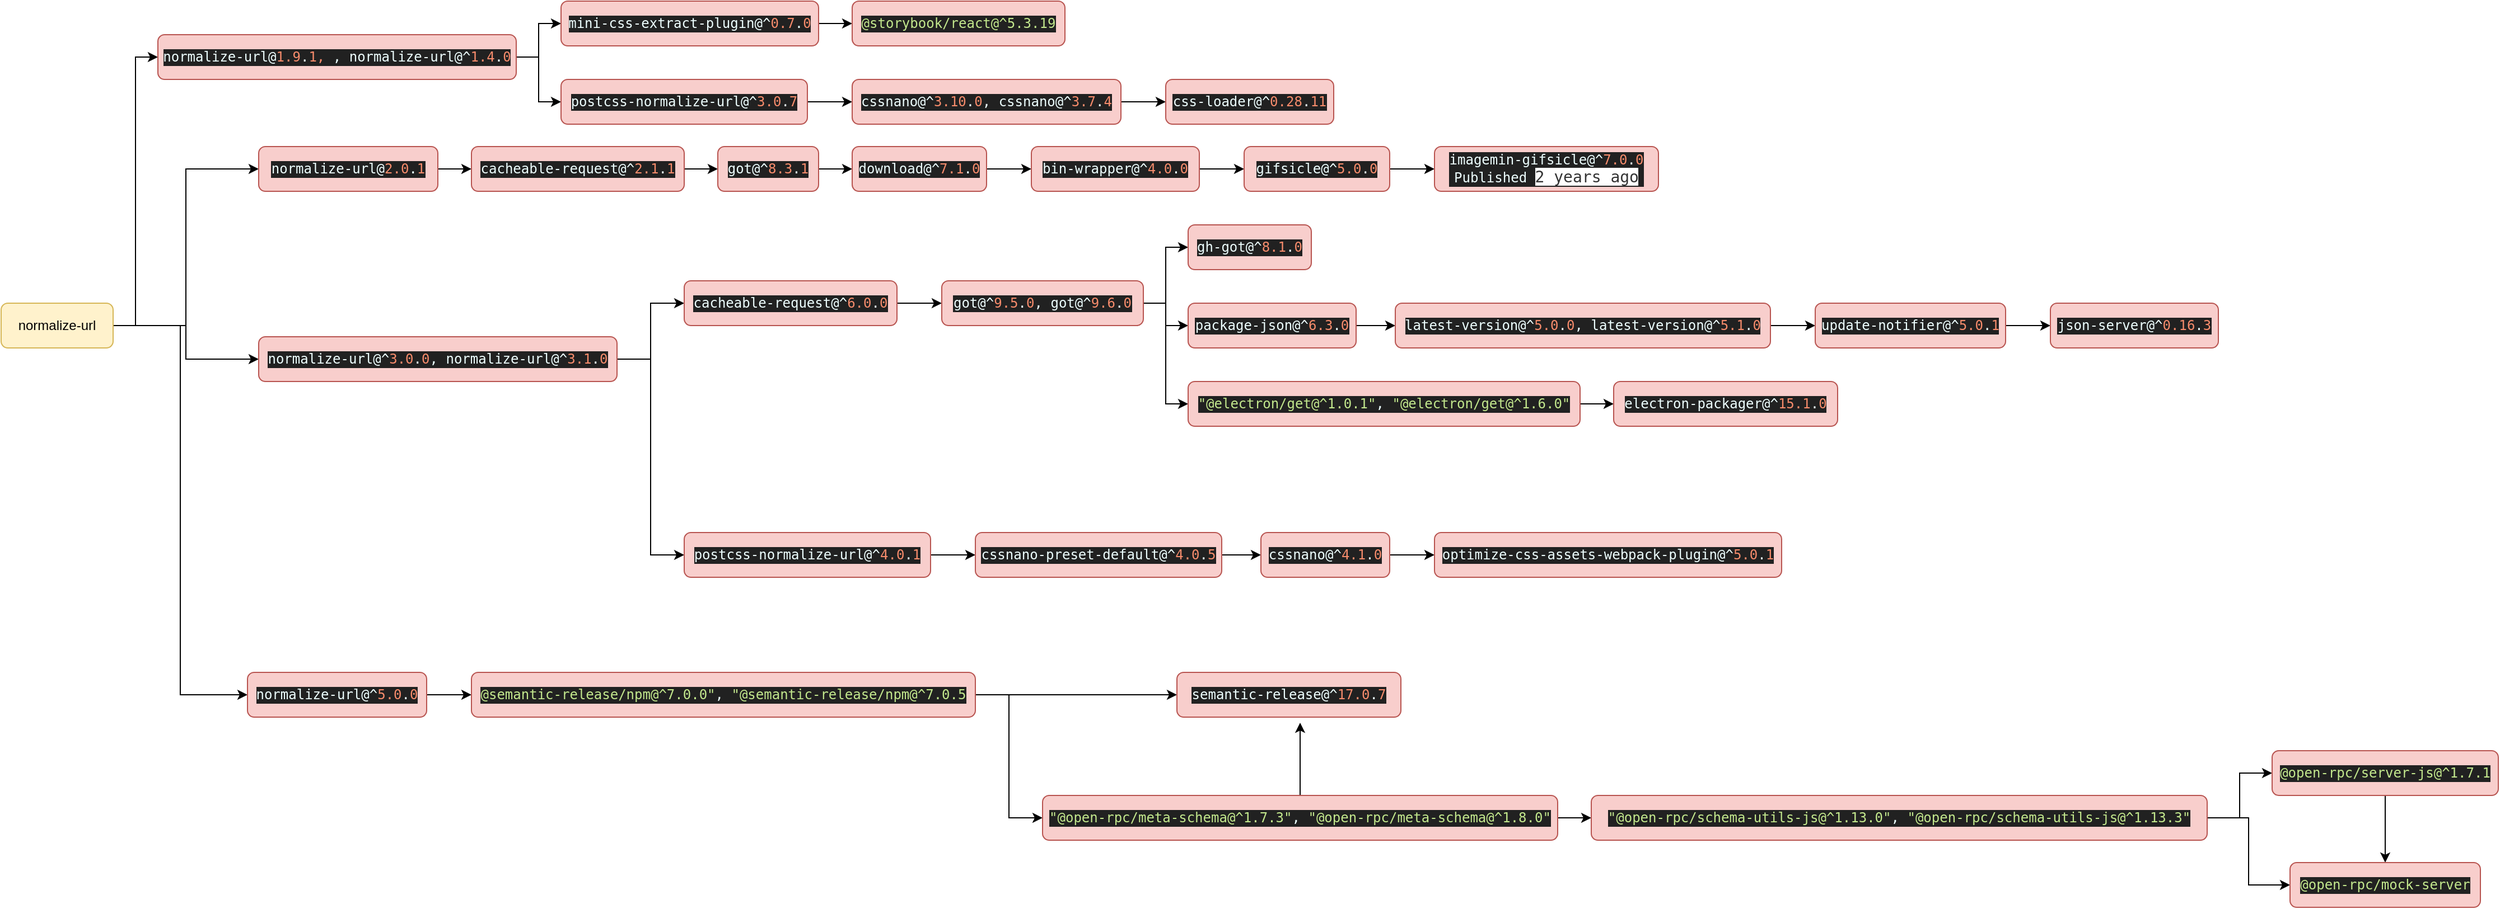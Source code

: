 <mxfile version="15.7.3" type="github">
  <diagram id="8IBXChgNCNUfDR89QZ-g" name="Page-1">
    <mxGraphModel dx="4327" dy="2780" grid="1" gridSize="10" guides="1" tooltips="1" connect="1" arrows="1" fold="1" page="1" pageScale="1" pageWidth="827" pageHeight="1169" math="0" shadow="0">
      <root>
        <mxCell id="0" />
        <mxCell id="1" parent="0" />
        <mxCell id="ojHs-oNR0LZqK26bkBzj-3" style="edgeStyle=orthogonalEdgeStyle;rounded=0;orthogonalLoop=1;jettySize=auto;html=1;exitX=1;exitY=0.5;exitDx=0;exitDy=0;entryX=0;entryY=0.5;entryDx=0;entryDy=0;" edge="1" parent="1" source="ojHs-oNR0LZqK26bkBzj-1" target="ojHs-oNR0LZqK26bkBzj-2">
          <mxGeometry relative="1" as="geometry" />
        </mxCell>
        <mxCell id="ojHs-oNR0LZqK26bkBzj-7" style="edgeStyle=orthogonalEdgeStyle;rounded=0;orthogonalLoop=1;jettySize=auto;html=1;exitX=1;exitY=0.5;exitDx=0;exitDy=0;entryX=0;entryY=0.5;entryDx=0;entryDy=0;" edge="1" parent="1" source="ojHs-oNR0LZqK26bkBzj-1" target="ojHs-oNR0LZqK26bkBzj-6">
          <mxGeometry relative="1" as="geometry" />
        </mxCell>
        <mxCell id="ojHs-oNR0LZqK26bkBzj-10" style="edgeStyle=orthogonalEdgeStyle;rounded=0;orthogonalLoop=1;jettySize=auto;html=1;exitX=1;exitY=0.5;exitDx=0;exitDy=0;entryX=0;entryY=0.5;entryDx=0;entryDy=0;" edge="1" parent="1" source="ojHs-oNR0LZqK26bkBzj-1" target="ojHs-oNR0LZqK26bkBzj-9">
          <mxGeometry relative="1" as="geometry" />
        </mxCell>
        <mxCell id="ojHs-oNR0LZqK26bkBzj-44" style="edgeStyle=orthogonalEdgeStyle;rounded=0;orthogonalLoop=1;jettySize=auto;html=1;exitX=1;exitY=0.5;exitDx=0;exitDy=0;entryX=0;entryY=0.5;entryDx=0;entryDy=0;" edge="1" parent="1" source="ojHs-oNR0LZqK26bkBzj-1" target="ojHs-oNR0LZqK26bkBzj-4">
          <mxGeometry relative="1" as="geometry" />
        </mxCell>
        <mxCell id="ojHs-oNR0LZqK26bkBzj-1" value="normalize-url" style="rounded=1;whiteSpace=wrap;html=1;fillColor=#fff2cc;strokeColor=#d6b656;" vertex="1" parent="1">
          <mxGeometry x="40" y="360" width="100" height="40" as="geometry" />
        </mxCell>
        <mxCell id="ojHs-oNR0LZqK26bkBzj-12" style="edgeStyle=orthogonalEdgeStyle;rounded=0;orthogonalLoop=1;jettySize=auto;html=1;exitX=1;exitY=0.5;exitDx=0;exitDy=0;entryX=0;entryY=0.5;entryDx=0;entryDy=0;" edge="1" parent="1" source="ojHs-oNR0LZqK26bkBzj-2" target="ojHs-oNR0LZqK26bkBzj-11">
          <mxGeometry relative="1" as="geometry" />
        </mxCell>
        <mxCell id="ojHs-oNR0LZqK26bkBzj-24" style="edgeStyle=orthogonalEdgeStyle;rounded=0;orthogonalLoop=1;jettySize=auto;html=1;exitX=1;exitY=0.5;exitDx=0;exitDy=0;" edge="1" parent="1" source="ojHs-oNR0LZqK26bkBzj-2" target="ojHs-oNR0LZqK26bkBzj-23">
          <mxGeometry relative="1" as="geometry" />
        </mxCell>
        <mxCell id="ojHs-oNR0LZqK26bkBzj-2" value="&lt;pre style=&quot;background-color: #212121 ; color: #eeffff ; font-family: &amp;#34;menlo&amp;#34; , monospace ; font-size: 9.0pt&quot;&gt;normalize-url@&lt;span style=&quot;color: #f78c6c&quot;&gt;1.9&lt;/span&gt;.&lt;span style=&quot;color: #f78c6c&quot;&gt;1, &lt;/span&gt;, normalize-url@^&lt;span style=&quot;font-family: &amp;#34;menlo&amp;#34; , monospace ; font-size: 9pt ; color: rgb(247 , 140 , 108)&quot;&gt;1.4&lt;/span&gt;&lt;span style=&quot;font-family: &amp;#34;menlo&amp;#34; , monospace ; font-size: 9pt&quot;&gt;.&lt;/span&gt;&lt;span style=&quot;font-family: &amp;#34;menlo&amp;#34; , monospace ; font-size: 9pt ; color: rgb(247 , 140 , 108)&quot;&gt;0&lt;/span&gt;&lt;/pre&gt;" style="rounded=1;whiteSpace=wrap;html=1;fillColor=#f8cecc;strokeColor=#b85450;" vertex="1" parent="1">
          <mxGeometry x="180" y="120" width="320" height="40" as="geometry" />
        </mxCell>
        <mxCell id="ojHs-oNR0LZqK26bkBzj-20" style="edgeStyle=orthogonalEdgeStyle;rounded=0;orthogonalLoop=1;jettySize=auto;html=1;exitX=1;exitY=0.5;exitDx=0;exitDy=0;entryX=0;entryY=0.5;entryDx=0;entryDy=0;" edge="1" parent="1" source="ojHs-oNR0LZqK26bkBzj-4" target="ojHs-oNR0LZqK26bkBzj-17">
          <mxGeometry relative="1" as="geometry" />
        </mxCell>
        <mxCell id="ojHs-oNR0LZqK26bkBzj-4" value="&lt;pre style=&quot;background-color: #212121 ; color: #eeffff ; font-family: &amp;#34;menlo&amp;#34; , monospace ; font-size: 9.0pt&quot;&gt;&lt;pre style=&quot;font-family: &amp;#34;menlo&amp;#34; , monospace ; font-size: 9pt&quot;&gt;normalize-url@&lt;span style=&quot;color: #f78c6c&quot;&gt;2.0&lt;/span&gt;.&lt;span style=&quot;color: #f78c6c&quot;&gt;1&lt;/span&gt;&lt;/pre&gt;&lt;/pre&gt;" style="rounded=1;whiteSpace=wrap;html=1;fillColor=#f8cecc;strokeColor=#b85450;" vertex="1" parent="1">
          <mxGeometry x="270" y="220" width="160" height="40" as="geometry" />
        </mxCell>
        <mxCell id="ojHs-oNR0LZqK26bkBzj-14" style="edgeStyle=orthogonalEdgeStyle;rounded=0;orthogonalLoop=1;jettySize=auto;html=1;exitX=1;exitY=0.5;exitDx=0;exitDy=0;entryX=0;entryY=0.5;entryDx=0;entryDy=0;" edge="1" parent="1" source="ojHs-oNR0LZqK26bkBzj-6" target="ojHs-oNR0LZqK26bkBzj-13">
          <mxGeometry relative="1" as="geometry" />
        </mxCell>
        <mxCell id="ojHs-oNR0LZqK26bkBzj-22" style="edgeStyle=orthogonalEdgeStyle;rounded=0;orthogonalLoop=1;jettySize=auto;html=1;exitX=1;exitY=0.5;exitDx=0;exitDy=0;entryX=0;entryY=0.5;entryDx=0;entryDy=0;" edge="1" parent="1" source="ojHs-oNR0LZqK26bkBzj-6" target="ojHs-oNR0LZqK26bkBzj-21">
          <mxGeometry relative="1" as="geometry" />
        </mxCell>
        <mxCell id="ojHs-oNR0LZqK26bkBzj-6" value="&lt;pre style=&quot;background-color: #212121 ; color: #eeffff ; font-family: &amp;#34;menlo&amp;#34; , monospace ; font-size: 9.0pt&quot;&gt;&lt;pre style=&quot;font-family: &amp;#34;menlo&amp;#34; , monospace ; font-size: 9pt&quot;&gt;&lt;pre style=&quot;font-family: &amp;#34;menlo&amp;#34; , monospace ; font-size: 9pt&quot;&gt;normalize-url@^&lt;span style=&quot;color: #f78c6c&quot;&gt;3.0&lt;/span&gt;.&lt;span style=&quot;color: #f78c6c&quot;&gt;0&lt;/span&gt;, normalize-url@^&lt;span style=&quot;color: #f78c6c&quot;&gt;3.1&lt;/span&gt;.&lt;span style=&quot;color: #f78c6c&quot;&gt;0&lt;/span&gt;&lt;/pre&gt;&lt;/pre&gt;&lt;/pre&gt;" style="rounded=1;whiteSpace=wrap;html=1;fillColor=#f8cecc;strokeColor=#b85450;" vertex="1" parent="1">
          <mxGeometry x="270" y="390" width="320" height="40" as="geometry" />
        </mxCell>
        <mxCell id="ojHs-oNR0LZqK26bkBzj-16" style="edgeStyle=orthogonalEdgeStyle;rounded=0;orthogonalLoop=1;jettySize=auto;html=1;exitX=1;exitY=0.5;exitDx=0;exitDy=0;entryX=0;entryY=0.5;entryDx=0;entryDy=0;" edge="1" parent="1" source="ojHs-oNR0LZqK26bkBzj-9" target="ojHs-oNR0LZqK26bkBzj-15">
          <mxGeometry relative="1" as="geometry" />
        </mxCell>
        <mxCell id="ojHs-oNR0LZqK26bkBzj-9" value="&lt;pre style=&quot;background-color: #212121 ; color: #eeffff ; font-family: &amp;#34;menlo&amp;#34; , monospace ; font-size: 9.0pt&quot;&gt;&lt;pre style=&quot;font-family: &amp;#34;menlo&amp;#34; , monospace ; font-size: 9pt&quot;&gt;&lt;pre style=&quot;font-family: &amp;#34;menlo&amp;#34; , monospace ; font-size: 9pt&quot;&gt;normalize-url@^&lt;span style=&quot;color: #f78c6c&quot;&gt;5.0&lt;/span&gt;.&lt;span style=&quot;color: #f78c6c&quot;&gt;0&lt;/span&gt;&lt;/pre&gt;&lt;/pre&gt;&lt;/pre&gt;" style="rounded=1;whiteSpace=wrap;html=1;fillColor=#f8cecc;strokeColor=#b85450;" vertex="1" parent="1">
          <mxGeometry x="260" y="690" width="160" height="40" as="geometry" />
        </mxCell>
        <mxCell id="ojHs-oNR0LZqK26bkBzj-26" style="edgeStyle=orthogonalEdgeStyle;rounded=0;orthogonalLoop=1;jettySize=auto;html=1;exitX=1;exitY=0.5;exitDx=0;exitDy=0;entryX=0;entryY=0.5;entryDx=0;entryDy=0;" edge="1" parent="1" source="ojHs-oNR0LZqK26bkBzj-11" target="ojHs-oNR0LZqK26bkBzj-25">
          <mxGeometry relative="1" as="geometry" />
        </mxCell>
        <mxCell id="ojHs-oNR0LZqK26bkBzj-11" value="&lt;pre style=&quot;background-color: #212121 ; color: #eeffff ; font-family: &amp;#34;menlo&amp;#34; , monospace ; font-size: 9.0pt&quot;&gt;&lt;pre style=&quot;font-family: &amp;#34;menlo&amp;#34; , monospace ; font-size: 9pt&quot;&gt;postcss-normalize-url@^&lt;span style=&quot;color: #f78c6c&quot;&gt;3.0&lt;/span&gt;.&lt;span style=&quot;color: #f78c6c&quot;&gt;7&lt;/span&gt;&lt;/pre&gt;&lt;/pre&gt;" style="rounded=1;whiteSpace=wrap;html=1;fillColor=#f8cecc;strokeColor=#b85450;" vertex="1" parent="1">
          <mxGeometry x="540" y="160" width="220" height="40" as="geometry" />
        </mxCell>
        <mxCell id="ojHs-oNR0LZqK26bkBzj-64" style="edgeStyle=orthogonalEdgeStyle;rounded=0;orthogonalLoop=1;jettySize=auto;html=1;exitX=1;exitY=0.5;exitDx=0;exitDy=0;entryX=0;entryY=0.5;entryDx=0;entryDy=0;" edge="1" parent="1" source="ojHs-oNR0LZqK26bkBzj-13" target="ojHs-oNR0LZqK26bkBzj-63">
          <mxGeometry relative="1" as="geometry" />
        </mxCell>
        <mxCell id="ojHs-oNR0LZqK26bkBzj-13" value="&lt;pre style=&quot;background-color: #212121 ; color: #eeffff ; font-family: &amp;#34;menlo&amp;#34; , monospace ; font-size: 9.0pt&quot;&gt;&lt;pre style=&quot;font-family: &amp;#34;menlo&amp;#34; , monospace ; font-size: 9pt&quot;&gt;&lt;pre style=&quot;font-family: &amp;#34;menlo&amp;#34; , monospace ; font-size: 9pt&quot;&gt;postcss-normalize-url@^&lt;span style=&quot;color: #f78c6c&quot;&gt;4.0&lt;/span&gt;.&lt;span style=&quot;color: #f78c6c&quot;&gt;1&lt;/span&gt;&lt;/pre&gt;&lt;/pre&gt;&lt;/pre&gt;" style="rounded=1;whiteSpace=wrap;html=1;fillColor=#f8cecc;strokeColor=#b85450;" vertex="1" parent="1">
          <mxGeometry x="650" y="565" width="220" height="40" as="geometry" />
        </mxCell>
        <mxCell id="ojHs-oNR0LZqK26bkBzj-70" style="edgeStyle=orthogonalEdgeStyle;rounded=0;orthogonalLoop=1;jettySize=auto;html=1;exitX=1;exitY=0.5;exitDx=0;exitDy=0;entryX=0;entryY=0.5;entryDx=0;entryDy=0;" edge="1" parent="1" source="ojHs-oNR0LZqK26bkBzj-15" target="ojHs-oNR0LZqK26bkBzj-69">
          <mxGeometry relative="1" as="geometry" />
        </mxCell>
        <mxCell id="ojHs-oNR0LZqK26bkBzj-72" style="edgeStyle=orthogonalEdgeStyle;rounded=0;orthogonalLoop=1;jettySize=auto;html=1;exitX=1;exitY=0.5;exitDx=0;exitDy=0;entryX=0;entryY=0.5;entryDx=0;entryDy=0;" edge="1" parent="1" source="ojHs-oNR0LZqK26bkBzj-15" target="ojHs-oNR0LZqK26bkBzj-71">
          <mxGeometry relative="1" as="geometry" />
        </mxCell>
        <mxCell id="ojHs-oNR0LZqK26bkBzj-15" value="&lt;pre style=&quot;background-color: #212121 ; color: #eeffff ; font-family: &amp;#34;menlo&amp;#34; , monospace ; font-size: 9.0pt&quot;&gt;&lt;pre style=&quot;font-family: &amp;#34;menlo&amp;#34; , monospace ; font-size: 9pt&quot;&gt;&lt;pre style=&quot;font-family: &amp;#34;menlo&amp;#34; , monospace ; font-size: 9pt&quot;&gt;&lt;pre style=&quot;font-family: &amp;#34;menlo&amp;#34; , monospace ; font-size: 9pt&quot;&gt;&lt;span style=&quot;color: #c3e88d&quot;&gt;@semantic-release/npm@^7.0.0&quot;&lt;/span&gt;, &lt;span style=&quot;color: #c3e88d&quot;&gt;&quot;@semantic-release/npm@^7.0.5&lt;/span&gt;&lt;/pre&gt;&lt;/pre&gt;&lt;/pre&gt;&lt;/pre&gt;" style="rounded=1;whiteSpace=wrap;html=1;fillColor=#f8cecc;strokeColor=#b85450;" vertex="1" parent="1">
          <mxGeometry x="460" y="690" width="450" height="40" as="geometry" />
        </mxCell>
        <mxCell id="ojHs-oNR0LZqK26bkBzj-33" style="edgeStyle=orthogonalEdgeStyle;rounded=0;orthogonalLoop=1;jettySize=auto;html=1;exitX=1;exitY=0.5;exitDx=0;exitDy=0;entryX=0;entryY=0.5;entryDx=0;entryDy=0;" edge="1" parent="1" source="ojHs-oNR0LZqK26bkBzj-17" target="ojHs-oNR0LZqK26bkBzj-32">
          <mxGeometry relative="1" as="geometry" />
        </mxCell>
        <mxCell id="ojHs-oNR0LZqK26bkBzj-17" value="&lt;pre style=&quot;background-color: #212121 ; color: #eeffff ; font-family: &amp;#34;menlo&amp;#34; , monospace ; font-size: 9.0pt&quot;&gt;&lt;pre style=&quot;font-family: &amp;#34;menlo&amp;#34; , monospace ; font-size: 9pt&quot;&gt;&lt;pre style=&quot;font-family: &amp;#34;menlo&amp;#34; , monospace ; font-size: 9pt&quot;&gt;cacheable-request@^&lt;span style=&quot;color: #f78c6c&quot;&gt;2.1&lt;/span&gt;.&lt;span style=&quot;color: #f78c6c&quot;&gt;1&lt;/span&gt;&lt;/pre&gt;&lt;/pre&gt;&lt;/pre&gt;" style="rounded=1;whiteSpace=wrap;html=1;fillColor=#f8cecc;strokeColor=#b85450;" vertex="1" parent="1">
          <mxGeometry x="460" y="220" width="190" height="40" as="geometry" />
        </mxCell>
        <mxCell id="ojHs-oNR0LZqK26bkBzj-43" style="edgeStyle=orthogonalEdgeStyle;rounded=0;orthogonalLoop=1;jettySize=auto;html=1;exitX=1;exitY=0.5;exitDx=0;exitDy=0;entryX=0;entryY=0.5;entryDx=0;entryDy=0;" edge="1" parent="1" source="ojHs-oNR0LZqK26bkBzj-21" target="ojHs-oNR0LZqK26bkBzj-42">
          <mxGeometry relative="1" as="geometry" />
        </mxCell>
        <mxCell id="ojHs-oNR0LZqK26bkBzj-21" value="&lt;pre style=&quot;background-color: #212121 ; color: #eeffff ; font-family: &amp;#34;menlo&amp;#34; , monospace ; font-size: 9.0pt&quot;&gt;&lt;pre style=&quot;font-family: &amp;#34;menlo&amp;#34; , monospace ; font-size: 9pt&quot;&gt;&lt;pre style=&quot;font-family: &amp;#34;menlo&amp;#34; , monospace ; font-size: 9pt&quot;&gt;&lt;pre style=&quot;font-family: &amp;#34;menlo&amp;#34; , monospace ; font-size: 9pt&quot;&gt;cacheable-request@^&lt;span style=&quot;color: #f78c6c&quot;&gt;6.0&lt;/span&gt;.&lt;span style=&quot;color: #f78c6c&quot;&gt;0&lt;/span&gt;&lt;/pre&gt;&lt;/pre&gt;&lt;/pre&gt;&lt;/pre&gt;" style="rounded=1;whiteSpace=wrap;html=1;fillColor=#f8cecc;strokeColor=#b85450;" vertex="1" parent="1">
          <mxGeometry x="650" y="340" width="190" height="40" as="geometry" />
        </mxCell>
        <mxCell id="ojHs-oNR0LZqK26bkBzj-31" style="edgeStyle=orthogonalEdgeStyle;rounded=0;orthogonalLoop=1;jettySize=auto;html=1;exitX=1;exitY=0.5;exitDx=0;exitDy=0;entryX=0;entryY=0.5;entryDx=0;entryDy=0;" edge="1" parent="1" source="ojHs-oNR0LZqK26bkBzj-23" target="ojHs-oNR0LZqK26bkBzj-30">
          <mxGeometry relative="1" as="geometry" />
        </mxCell>
        <mxCell id="ojHs-oNR0LZqK26bkBzj-23" value="&lt;pre style=&quot;background-color: #212121 ; color: #eeffff ; font-family: &amp;#34;menlo&amp;#34; , monospace ; font-size: 9.0pt&quot;&gt;&lt;pre style=&quot;font-family: &amp;#34;menlo&amp;#34; , monospace ; font-size: 9pt&quot;&gt;&lt;pre style=&quot;font-family: &amp;#34;menlo&amp;#34; , monospace ; font-size: 9pt&quot;&gt;mini-css-extract-plugin@^&lt;span style=&quot;color: #f78c6c&quot;&gt;0.7&lt;/span&gt;.&lt;span style=&quot;color: #f78c6c&quot;&gt;0&lt;/span&gt;&lt;/pre&gt;&lt;/pre&gt;&lt;/pre&gt;" style="rounded=1;whiteSpace=wrap;html=1;fillColor=#f8cecc;strokeColor=#b85450;" vertex="1" parent="1">
          <mxGeometry x="540" y="90" width="230" height="40" as="geometry" />
        </mxCell>
        <mxCell id="ojHs-oNR0LZqK26bkBzj-29" style="edgeStyle=orthogonalEdgeStyle;rounded=0;orthogonalLoop=1;jettySize=auto;html=1;exitX=1;exitY=0.5;exitDx=0;exitDy=0;entryX=0;entryY=0.5;entryDx=0;entryDy=0;" edge="1" parent="1" source="ojHs-oNR0LZqK26bkBzj-25" target="ojHs-oNR0LZqK26bkBzj-28">
          <mxGeometry relative="1" as="geometry" />
        </mxCell>
        <mxCell id="ojHs-oNR0LZqK26bkBzj-25" value="&lt;pre style=&quot;background-color: #212121 ; color: #eeffff ; font-family: &amp;#34;menlo&amp;#34; , monospace ; font-size: 9.0pt&quot;&gt;&lt;pre style=&quot;font-family: &amp;#34;menlo&amp;#34; , monospace ; font-size: 9pt&quot;&gt;&lt;pre style=&quot;font-family: &amp;#34;menlo&amp;#34; , monospace ; font-size: 9pt&quot;&gt;cssnano@^&lt;span style=&quot;color: #f78c6c&quot;&gt;3.10&lt;/span&gt;.&lt;span style=&quot;color: #f78c6c&quot;&gt;0&lt;/span&gt;, cssnano@^&lt;span style=&quot;color: #f78c6c&quot;&gt;3.7&lt;/span&gt;.&lt;span style=&quot;color: #f78c6c&quot;&gt;4&lt;/span&gt;&lt;/pre&gt;&lt;/pre&gt;&lt;/pre&gt;" style="rounded=1;whiteSpace=wrap;html=1;fillColor=#f8cecc;strokeColor=#b85450;" vertex="1" parent="1">
          <mxGeometry x="800" y="160" width="240" height="40" as="geometry" />
        </mxCell>
        <mxCell id="ojHs-oNR0LZqK26bkBzj-28" value="&lt;pre style=&quot;background-color: #212121 ; color: #eeffff ; font-family: &amp;#34;menlo&amp;#34; , monospace ; font-size: 9.0pt&quot;&gt;&lt;pre style=&quot;font-family: &amp;#34;menlo&amp;#34; , monospace ; font-size: 9pt&quot;&gt;&lt;pre style=&quot;font-family: &amp;#34;menlo&amp;#34; , monospace ; font-size: 9pt&quot;&gt;&lt;pre style=&quot;font-family: &amp;#34;menlo&amp;#34; , monospace ; font-size: 9pt&quot;&gt;css-loader@^&lt;span style=&quot;color: #f78c6c&quot;&gt;0.28&lt;/span&gt;.&lt;span style=&quot;color: #f78c6c&quot;&gt;11&lt;/span&gt;&lt;/pre&gt;&lt;/pre&gt;&lt;/pre&gt;&lt;/pre&gt;" style="rounded=1;whiteSpace=wrap;html=1;fillColor=#f8cecc;strokeColor=#b85450;" vertex="1" parent="1">
          <mxGeometry x="1080" y="160" width="150" height="40" as="geometry" />
        </mxCell>
        <mxCell id="ojHs-oNR0LZqK26bkBzj-30" value="&lt;pre style=&quot;background-color: #212121 ; color: #eeffff ; font-family: &amp;#34;menlo&amp;#34; , monospace ; font-size: 9.0pt&quot;&gt;&lt;pre style=&quot;font-family: &amp;#34;menlo&amp;#34; , monospace ; font-size: 9pt&quot;&gt;&lt;pre style=&quot;font-family: &amp;#34;menlo&amp;#34; , monospace ; font-size: 9pt&quot;&gt;&lt;pre style=&quot;font-family: &amp;#34;menlo&amp;#34; , monospace ; font-size: 9pt&quot;&gt;&lt;span style=&quot;color: #c3e88d&quot;&gt;@storybook/react@^5.3.19&lt;/span&gt;&lt;/pre&gt;&lt;/pre&gt;&lt;/pre&gt;&lt;/pre&gt;" style="rounded=1;whiteSpace=wrap;html=1;fillColor=#f8cecc;strokeColor=#b85450;" vertex="1" parent="1">
          <mxGeometry x="800" y="90" width="190" height="40" as="geometry" />
        </mxCell>
        <mxCell id="ojHs-oNR0LZqK26bkBzj-35" style="edgeStyle=orthogonalEdgeStyle;rounded=0;orthogonalLoop=1;jettySize=auto;html=1;exitX=1;exitY=0.5;exitDx=0;exitDy=0;entryX=0;entryY=0.5;entryDx=0;entryDy=0;" edge="1" parent="1" source="ojHs-oNR0LZqK26bkBzj-32" target="ojHs-oNR0LZqK26bkBzj-34">
          <mxGeometry relative="1" as="geometry" />
        </mxCell>
        <mxCell id="ojHs-oNR0LZqK26bkBzj-32" value="&lt;pre style=&quot;background-color: #212121 ; color: #eeffff ; font-family: &amp;#34;menlo&amp;#34; , monospace ; font-size: 9.0pt&quot;&gt;&lt;pre style=&quot;font-family: &amp;#34;menlo&amp;#34; , monospace ; font-size: 9pt&quot;&gt;&lt;pre style=&quot;font-family: &amp;#34;menlo&amp;#34; , monospace ; font-size: 9pt&quot;&gt;&lt;pre style=&quot;font-family: &amp;#34;menlo&amp;#34; , monospace ; font-size: 9pt&quot;&gt;got@^&lt;span style=&quot;color: #f78c6c&quot;&gt;8.3&lt;/span&gt;.&lt;span style=&quot;color: #f78c6c&quot;&gt;1&lt;/span&gt;&lt;/pre&gt;&lt;/pre&gt;&lt;/pre&gt;&lt;/pre&gt;" style="rounded=1;whiteSpace=wrap;html=1;fillColor=#f8cecc;strokeColor=#b85450;" vertex="1" parent="1">
          <mxGeometry x="680" y="220" width="90" height="40" as="geometry" />
        </mxCell>
        <mxCell id="ojHs-oNR0LZqK26bkBzj-37" style="edgeStyle=orthogonalEdgeStyle;rounded=0;orthogonalLoop=1;jettySize=auto;html=1;exitX=1;exitY=0.5;exitDx=0;exitDy=0;entryX=0;entryY=0.5;entryDx=0;entryDy=0;" edge="1" parent="1" source="ojHs-oNR0LZqK26bkBzj-34" target="ojHs-oNR0LZqK26bkBzj-36">
          <mxGeometry relative="1" as="geometry" />
        </mxCell>
        <mxCell id="ojHs-oNR0LZqK26bkBzj-34" value="&lt;pre style=&quot;background-color: #212121 ; color: #eeffff ; font-family: &amp;#34;menlo&amp;#34; , monospace ; font-size: 9.0pt&quot;&gt;&lt;pre style=&quot;font-family: &amp;#34;menlo&amp;#34; , monospace ; font-size: 9pt&quot;&gt;&lt;pre style=&quot;font-family: &amp;#34;menlo&amp;#34; , monospace ; font-size: 9pt&quot;&gt;&lt;pre style=&quot;font-family: &amp;#34;menlo&amp;#34; , monospace ; font-size: 9pt&quot;&gt;&lt;pre style=&quot;font-family: &amp;#34;menlo&amp;#34; , monospace ; font-size: 9pt&quot;&gt;download@^&lt;span style=&quot;color: #f78c6c&quot;&gt;7.1&lt;/span&gt;.&lt;span style=&quot;color: #f78c6c&quot;&gt;0&lt;/span&gt;&lt;/pre&gt;&lt;/pre&gt;&lt;/pre&gt;&lt;/pre&gt;&lt;/pre&gt;" style="rounded=1;whiteSpace=wrap;html=1;fillColor=#f8cecc;strokeColor=#b85450;" vertex="1" parent="1">
          <mxGeometry x="800" y="220" width="120" height="40" as="geometry" />
        </mxCell>
        <mxCell id="ojHs-oNR0LZqK26bkBzj-39" style="edgeStyle=orthogonalEdgeStyle;rounded=0;orthogonalLoop=1;jettySize=auto;html=1;exitX=1;exitY=0.5;exitDx=0;exitDy=0;entryX=0;entryY=0.5;entryDx=0;entryDy=0;" edge="1" parent="1" source="ojHs-oNR0LZqK26bkBzj-36" target="ojHs-oNR0LZqK26bkBzj-38">
          <mxGeometry relative="1" as="geometry" />
        </mxCell>
        <mxCell id="ojHs-oNR0LZqK26bkBzj-36" value="&lt;pre style=&quot;background-color: #212121 ; color: #eeffff ; font-family: &amp;#34;menlo&amp;#34; , monospace ; font-size: 9.0pt&quot;&gt;&lt;pre style=&quot;font-family: &amp;#34;menlo&amp;#34; , monospace ; font-size: 9pt&quot;&gt;&lt;pre style=&quot;font-family: &amp;#34;menlo&amp;#34; , monospace ; font-size: 9pt&quot;&gt;&lt;pre style=&quot;font-family: &amp;#34;menlo&amp;#34; , monospace ; font-size: 9pt&quot;&gt;&lt;pre style=&quot;font-family: &amp;#34;menlo&amp;#34; , monospace ; font-size: 9pt&quot;&gt;&lt;pre style=&quot;font-family: &amp;#34;menlo&amp;#34; , monospace ; font-size: 9pt&quot;&gt;bin-wrapper@^&lt;span style=&quot;color: #f78c6c&quot;&gt;4.0&lt;/span&gt;.&lt;span style=&quot;color: #f78c6c&quot;&gt;0&lt;/span&gt;&lt;/pre&gt;&lt;/pre&gt;&lt;/pre&gt;&lt;/pre&gt;&lt;/pre&gt;&lt;/pre&gt;" style="rounded=1;whiteSpace=wrap;html=1;fillColor=#f8cecc;strokeColor=#b85450;" vertex="1" parent="1">
          <mxGeometry x="960" y="220" width="150" height="40" as="geometry" />
        </mxCell>
        <mxCell id="ojHs-oNR0LZqK26bkBzj-41" style="edgeStyle=orthogonalEdgeStyle;rounded=0;orthogonalLoop=1;jettySize=auto;html=1;exitX=1;exitY=0.5;exitDx=0;exitDy=0;entryX=0;entryY=0.5;entryDx=0;entryDy=0;" edge="1" parent="1" source="ojHs-oNR0LZqK26bkBzj-38" target="ojHs-oNR0LZqK26bkBzj-40">
          <mxGeometry relative="1" as="geometry" />
        </mxCell>
        <mxCell id="ojHs-oNR0LZqK26bkBzj-38" value="&lt;pre style=&quot;background-color: #212121 ; color: #eeffff ; font-family: &amp;#34;menlo&amp;#34; , monospace ; font-size: 9.0pt&quot;&gt;&lt;pre style=&quot;font-family: &amp;#34;menlo&amp;#34; , monospace ; font-size: 9pt&quot;&gt;&lt;pre style=&quot;font-family: &amp;#34;menlo&amp;#34; , monospace ; font-size: 9pt&quot;&gt;&lt;pre style=&quot;font-family: &amp;#34;menlo&amp;#34; , monospace ; font-size: 9pt&quot;&gt;&lt;pre style=&quot;font-family: &amp;#34;menlo&amp;#34; , monospace ; font-size: 9pt&quot;&gt;&lt;pre style=&quot;font-family: &amp;#34;menlo&amp;#34; , monospace ; font-size: 9pt&quot;&gt;&lt;pre style=&quot;font-family: &amp;#34;menlo&amp;#34; , monospace ; font-size: 9pt&quot;&gt;gifsicle@^&lt;span style=&quot;color: #f78c6c&quot;&gt;5.0&lt;/span&gt;.&lt;span style=&quot;color: #f78c6c&quot;&gt;0&lt;/span&gt;&lt;/pre&gt;&lt;/pre&gt;&lt;/pre&gt;&lt;/pre&gt;&lt;/pre&gt;&lt;/pre&gt;&lt;/pre&gt;" style="rounded=1;whiteSpace=wrap;html=1;fillColor=#f8cecc;strokeColor=#b85450;" vertex="1" parent="1">
          <mxGeometry x="1150" y="220" width="130" height="40" as="geometry" />
        </mxCell>
        <mxCell id="ojHs-oNR0LZqK26bkBzj-40" value="&lt;pre style=&quot;background-color: #212121 ; color: #eeffff ; font-family: &amp;#34;menlo&amp;#34; , monospace ; font-size: 9.0pt&quot;&gt;&lt;pre style=&quot;font-family: &amp;#34;menlo&amp;#34; , monospace ; font-size: 9pt&quot;&gt;&lt;pre style=&quot;font-family: &amp;#34;menlo&amp;#34; , monospace ; font-size: 9pt&quot;&gt;&lt;pre style=&quot;font-family: &amp;#34;menlo&amp;#34; , monospace ; font-size: 9pt&quot;&gt;&lt;pre style=&quot;font-family: &amp;#34;menlo&amp;#34; , monospace ; font-size: 9pt&quot;&gt;&lt;pre style=&quot;font-family: &amp;#34;menlo&amp;#34; , monospace ; font-size: 9pt&quot;&gt;&lt;pre style=&quot;font-family: &amp;#34;menlo&amp;#34; , monospace ; font-size: 9pt&quot;&gt;&lt;span style=&quot;color: rgba(0 , 0 , 0 , 0) ; font-family: monospace ; font-size: 0px ; background-color: rgb(248 , 249 , 250)&quot;&gt;%3CmxGraphModel%3E%3Croot%3E%3CmxCell%20id%3D%220%22%2F%3E%3CmxCell%20id%3D%221%22%20parent%3D%220%22%2F%3E%3CmxCell%20id%3D%222%22%20value%3D%22%26lt%3Bpre%20style%3D%26quot%3Bbackground-color%3A%20%23212121%20%3B%20color%3A%20%23eeffff%20%3B%20font-family%3A%20%26amp%3B%2334%3Bmenlo%26amp%3B%2334%3B%20%2C%20monospace%20%3B%20font-size%3A%209.0pt%26quot%3B%26gt%3B%26lt%3Bpre%20style%3D%26quot%3Bfont-family%3A%20%26amp%3B%2334%3Bmenlo%26amp%3B%2334%3B%20%2C%20monospace%20%3B%20font-size%3A%209pt%26quot%3B%26gt%3B%26lt%3Bpre%20style%3D%26quot%3Bfont-family%3A%20%26amp%3B%2334%3Bmenlo%26amp%3B%2334%3B%20%2C%20monospace%20%3B%20font-size%3A%209pt%26quot%3B%26gt%3B%26lt%3Bpre%20style%3D%26quot%3Bfont-family%3A%20%26amp%3B%2334%3Bmenlo%26amp%3B%2334%3B%20%2C%20monospace%20%3B%20font-size%3A%209pt%26quot%3B%26gt%3B%26lt%3Bpre%20style%3D%26quot%3Bfont-family%3A%20%26amp%3B%2334%3Bmenlo%26amp%3B%2334%3B%20%2C%20monospace%20%3B%20font-size%3A%209pt%26quot%3B%26gt%3B%26lt%3Bpre%20style%3D%26quot%3Bfont-family%3A%20%26amp%3B%2334%3Bmenlo%26amp%3B%2334%3B%20%2C%20monospace%20%3B%20font-size%3A%209pt%26quot%3B%26gt%3B%26lt%3Bpre%20style%3D%26quot%3Bfont-family%3A%20%26amp%3B%2334%3Bmenlo%26amp%3B%2334%3B%20%2C%20monospace%20%3B%20font-size%3A%209pt%26quot%3B%26gt%3Bgifsicle%40%5E%26lt%3Bspan%20style%3D%26quot%3Bcolor%3A%20%23f78c6c%26quot%3B%26gt%3B5.0%26lt%3B%2Fspan%26gt%3B.%26lt%3Bspan%20style%3D%26quot%3Bcolor%3A%20%23f78c6c%26quot%3B%26gt%3B0%26lt%3B%2Fspan%26gt%3B%26lt%3B%2Fpre%26gt%3B%26lt%3B%2Fpre%26gt%3B%26lt%3B%2Fpre%26gt%3B%26lt%3B%2Fpre%26gt%3B%26lt%3B%2Fpre%26gt%3B%26lt%3B%2Fpre%26gt%3B%26lt%3B%2Fpre%26gt%3B%22%20style%3D%22rounded%3D1%3BwhiteSpace%3Dwrap%3Bhtml%3D1%3BfillColor%3D%23f8cecc%3BstrokeColor%3D%23b85450%3B%22%20vertex%3D%221%22%20parent%3D%221%22%3E%3CmxGeometry%20x%3D%221150%22%20y%3D%22220%22%20width%3D%22130%22%20height%3D%2240%22%20as%3D%22geometry%22%2F%3E%3C%2FmxCell%3E%3C%2Froot%3E%3C%2FmxGraphModel%3E&lt;/span&gt;imagemin-gifsicle@^&lt;span style=&quot;font-family: &amp;#34;menlo&amp;#34; , monospace ; font-size: 9pt ; color: rgb(247 , 140 , 108)&quot;&gt;7.0&lt;/span&gt;&lt;span style=&quot;font-family: &amp;#34;menlo&amp;#34; , monospace ; font-size: 9pt&quot;&gt;.&lt;/span&gt;&lt;span style=&quot;font-family: &amp;#34;menlo&amp;#34; , monospace ; font-size: 9pt ; color: rgb(247 , 140 , 108)&quot;&gt;0&lt;br/&gt;&lt;/span&gt;Published&amp;nbsp;&lt;time title=&quot;1/21/2020, 9:25:53 AM&quot; style=&quot;box-sizing: border-box ; color: rgba(0 , 0 , 0 , 0.8) ; font-family: &amp;#34;fira mono&amp;#34; , &amp;#34;andale mono&amp;#34; , &amp;#34;consolas&amp;#34; , monospace ; font-size: 14px ; background-color: rgb(255 , 255 , 255)&quot;&gt;2 years ago&lt;/time&gt;&lt;br&gt;&lt;/pre&gt;&lt;/pre&gt;&lt;/pre&gt;&lt;/pre&gt;&lt;/pre&gt;&lt;/pre&gt;&lt;/pre&gt;" style="rounded=1;whiteSpace=wrap;html=1;fillColor=#f8cecc;strokeColor=#b85450;" vertex="1" parent="1">
          <mxGeometry x="1320" y="220" width="200" height="40" as="geometry" />
        </mxCell>
        <mxCell id="ojHs-oNR0LZqK26bkBzj-46" style="edgeStyle=orthogonalEdgeStyle;rounded=0;orthogonalLoop=1;jettySize=auto;html=1;exitX=1;exitY=0.5;exitDx=0;exitDy=0;entryX=0;entryY=0.5;entryDx=0;entryDy=0;" edge="1" parent="1" source="ojHs-oNR0LZqK26bkBzj-42" target="ojHs-oNR0LZqK26bkBzj-45">
          <mxGeometry relative="1" as="geometry" />
        </mxCell>
        <mxCell id="ojHs-oNR0LZqK26bkBzj-48" style="edgeStyle=orthogonalEdgeStyle;rounded=0;orthogonalLoop=1;jettySize=auto;html=1;exitX=1;exitY=0.5;exitDx=0;exitDy=0;entryX=0;entryY=0.5;entryDx=0;entryDy=0;" edge="1" parent="1" source="ojHs-oNR0LZqK26bkBzj-42" target="ojHs-oNR0LZqK26bkBzj-47">
          <mxGeometry relative="1" as="geometry" />
        </mxCell>
        <mxCell id="ojHs-oNR0LZqK26bkBzj-50" style="edgeStyle=orthogonalEdgeStyle;rounded=0;orthogonalLoop=1;jettySize=auto;html=1;exitX=1;exitY=0.5;exitDx=0;exitDy=0;entryX=0;entryY=0.5;entryDx=0;entryDy=0;" edge="1" parent="1" source="ojHs-oNR0LZqK26bkBzj-42" target="ojHs-oNR0LZqK26bkBzj-49">
          <mxGeometry relative="1" as="geometry" />
        </mxCell>
        <mxCell id="ojHs-oNR0LZqK26bkBzj-42" value="&lt;pre style=&quot;background-color: #212121 ; color: #eeffff ; font-family: &amp;#34;menlo&amp;#34; , monospace ; font-size: 9.0pt&quot;&gt;&lt;pre style=&quot;font-family: &amp;#34;menlo&amp;#34; , monospace ; font-size: 9pt&quot;&gt;&lt;pre style=&quot;font-family: &amp;#34;menlo&amp;#34; , monospace ; font-size: 9pt&quot;&gt;&lt;pre style=&quot;font-family: &amp;#34;menlo&amp;#34; , monospace ; font-size: 9pt&quot;&gt;&lt;pre style=&quot;font-family: &amp;#34;menlo&amp;#34; , monospace ; font-size: 9pt&quot;&gt;got@^&lt;span style=&quot;color: #f78c6c&quot;&gt;9.5&lt;/span&gt;.&lt;span style=&quot;color: #f78c6c&quot;&gt;0&lt;/span&gt;, got@^&lt;span style=&quot;color: #f78c6c&quot;&gt;9.6&lt;/span&gt;.&lt;span style=&quot;color: #f78c6c&quot;&gt;0&lt;/span&gt;&lt;/pre&gt;&lt;/pre&gt;&lt;/pre&gt;&lt;/pre&gt;&lt;/pre&gt;" style="rounded=1;whiteSpace=wrap;html=1;fillColor=#f8cecc;strokeColor=#b85450;" vertex="1" parent="1">
          <mxGeometry x="880" y="340" width="180" height="40" as="geometry" />
        </mxCell>
        <mxCell id="ojHs-oNR0LZqK26bkBzj-45" value="&lt;pre style=&quot;background-color: #212121 ; color: #eeffff ; font-family: &amp;#34;menlo&amp;#34; , monospace ; font-size: 9.0pt&quot;&gt;&lt;pre style=&quot;font-family: &amp;#34;menlo&amp;#34; , monospace ; font-size: 9pt&quot;&gt;&lt;pre style=&quot;font-family: &amp;#34;menlo&amp;#34; , monospace ; font-size: 9pt&quot;&gt;&lt;pre style=&quot;font-family: &amp;#34;menlo&amp;#34; , monospace ; font-size: 9pt&quot;&gt;&lt;pre style=&quot;font-family: &amp;#34;menlo&amp;#34; , monospace ; font-size: 9pt&quot;&gt;&lt;pre style=&quot;font-family: &amp;#34;menlo&amp;#34; , monospace ; font-size: 9pt&quot;&gt;gh-got@^&lt;span style=&quot;color: #f78c6c&quot;&gt;8.1&lt;/span&gt;.&lt;span style=&quot;color: #f78c6c&quot;&gt;0&lt;/span&gt;&lt;/pre&gt;&lt;/pre&gt;&lt;/pre&gt;&lt;/pre&gt;&lt;/pre&gt;&lt;/pre&gt;" style="rounded=1;whiteSpace=wrap;html=1;fillColor=#f8cecc;strokeColor=#b85450;" vertex="1" parent="1">
          <mxGeometry x="1100" y="290" width="110" height="40" as="geometry" />
        </mxCell>
        <mxCell id="ojHs-oNR0LZqK26bkBzj-52" style="edgeStyle=orthogonalEdgeStyle;rounded=0;orthogonalLoop=1;jettySize=auto;html=1;exitX=1;exitY=0.5;exitDx=0;exitDy=0;entryX=0;entryY=0.5;entryDx=0;entryDy=0;" edge="1" parent="1" source="ojHs-oNR0LZqK26bkBzj-47" target="ojHs-oNR0LZqK26bkBzj-51">
          <mxGeometry relative="1" as="geometry" />
        </mxCell>
        <mxCell id="ojHs-oNR0LZqK26bkBzj-47" value="&lt;pre style=&quot;background-color: #212121 ; color: #eeffff ; font-family: &amp;#34;menlo&amp;#34; , monospace ; font-size: 9.0pt&quot;&gt;&lt;pre style=&quot;font-family: &amp;#34;menlo&amp;#34; , monospace ; font-size: 9pt&quot;&gt;&lt;pre style=&quot;font-family: &amp;#34;menlo&amp;#34; , monospace ; font-size: 9pt&quot;&gt;&lt;pre style=&quot;font-family: &amp;#34;menlo&amp;#34; , monospace ; font-size: 9pt&quot;&gt;&lt;pre style=&quot;font-family: &amp;#34;menlo&amp;#34; , monospace ; font-size: 9pt&quot;&gt;&lt;pre style=&quot;font-family: &amp;#34;menlo&amp;#34; , monospace ; font-size: 9pt&quot;&gt;package-json@^&lt;span style=&quot;color: #f78c6c&quot;&gt;6.3&lt;/span&gt;.&lt;span style=&quot;color: #f78c6c&quot;&gt;0&lt;/span&gt;&lt;/pre&gt;&lt;/pre&gt;&lt;/pre&gt;&lt;/pre&gt;&lt;/pre&gt;&lt;/pre&gt;" style="rounded=1;whiteSpace=wrap;html=1;fillColor=#f8cecc;strokeColor=#b85450;" vertex="1" parent="1">
          <mxGeometry x="1100" y="360" width="150" height="40" as="geometry" />
        </mxCell>
        <mxCell id="ojHs-oNR0LZqK26bkBzj-54" style="edgeStyle=orthogonalEdgeStyle;rounded=0;orthogonalLoop=1;jettySize=auto;html=1;exitX=1;exitY=0.5;exitDx=0;exitDy=0;" edge="1" parent="1" source="ojHs-oNR0LZqK26bkBzj-49" target="ojHs-oNR0LZqK26bkBzj-53">
          <mxGeometry relative="1" as="geometry" />
        </mxCell>
        <mxCell id="ojHs-oNR0LZqK26bkBzj-49" value="&lt;pre style=&quot;background-color: #212121 ; color: #eeffff ; font-family: &amp;#34;menlo&amp;#34; , monospace ; font-size: 9.0pt&quot;&gt;&lt;pre style=&quot;font-family: &amp;#34;menlo&amp;#34; , monospace ; font-size: 9pt&quot;&gt;&lt;pre style=&quot;font-family: &amp;#34;menlo&amp;#34; , monospace ; font-size: 9pt&quot;&gt;&lt;pre style=&quot;font-family: &amp;#34;menlo&amp;#34; , monospace ; font-size: 9pt&quot;&gt;&lt;pre style=&quot;font-family: &amp;#34;menlo&amp;#34; , monospace ; font-size: 9pt&quot;&gt;&lt;pre style=&quot;font-family: &amp;#34;menlo&amp;#34; , monospace ; font-size: 9pt&quot;&gt;&lt;pre style=&quot;font-family: &amp;#34;menlo&amp;#34; , monospace ; font-size: 9pt&quot;&gt;&lt;span style=&quot;color: #c3e88d&quot;&gt;&quot;@electron/get@^1.0.1&quot;&lt;/span&gt;, &lt;span style=&quot;color: #c3e88d&quot;&gt;&quot;@electron/get@^1.6.0&quot;&lt;/span&gt;&lt;/pre&gt;&lt;/pre&gt;&lt;/pre&gt;&lt;/pre&gt;&lt;/pre&gt;&lt;/pre&gt;&lt;/pre&gt;" style="rounded=1;whiteSpace=wrap;html=1;fillColor=#f8cecc;strokeColor=#b85450;" vertex="1" parent="1">
          <mxGeometry x="1100" y="430" width="350" height="40" as="geometry" />
        </mxCell>
        <mxCell id="ojHs-oNR0LZqK26bkBzj-58" style="edgeStyle=orthogonalEdgeStyle;rounded=0;orthogonalLoop=1;jettySize=auto;html=1;exitX=1;exitY=0.5;exitDx=0;exitDy=0;entryX=0;entryY=0.5;entryDx=0;entryDy=0;" edge="1" parent="1" source="ojHs-oNR0LZqK26bkBzj-51" target="ojHs-oNR0LZqK26bkBzj-57">
          <mxGeometry relative="1" as="geometry" />
        </mxCell>
        <mxCell id="ojHs-oNR0LZqK26bkBzj-51" value="&lt;pre style=&quot;background-color: #212121 ; color: #eeffff ; font-family: &amp;#34;menlo&amp;#34; , monospace ; font-size: 9.0pt&quot;&gt;&lt;pre style=&quot;font-family: &amp;#34;menlo&amp;#34; , monospace ; font-size: 9pt&quot;&gt;&lt;pre style=&quot;font-family: &amp;#34;menlo&amp;#34; , monospace ; font-size: 9pt&quot;&gt;&lt;pre style=&quot;font-family: &amp;#34;menlo&amp;#34; , monospace ; font-size: 9pt&quot;&gt;&lt;pre style=&quot;font-family: &amp;#34;menlo&amp;#34; , monospace ; font-size: 9pt&quot;&gt;&lt;pre style=&quot;font-family: &amp;#34;menlo&amp;#34; , monospace ; font-size: 9pt&quot;&gt;&lt;pre style=&quot;font-family: &amp;#34;menlo&amp;#34; , monospace ; font-size: 9pt&quot;&gt;latest-version@^&lt;span style=&quot;color: #f78c6c&quot;&gt;5.0&lt;/span&gt;.&lt;span style=&quot;color: #f78c6c&quot;&gt;0&lt;/span&gt;, latest-version@^&lt;span style=&quot;color: #f78c6c&quot;&gt;5.1&lt;/span&gt;.&lt;span style=&quot;color: #f78c6c&quot;&gt;0&lt;/span&gt;&lt;/pre&gt;&lt;/pre&gt;&lt;/pre&gt;&lt;/pre&gt;&lt;/pre&gt;&lt;/pre&gt;&lt;/pre&gt;" style="rounded=1;whiteSpace=wrap;html=1;fillColor=#f8cecc;strokeColor=#b85450;" vertex="1" parent="1">
          <mxGeometry x="1285" y="360" width="335" height="40" as="geometry" />
        </mxCell>
        <mxCell id="ojHs-oNR0LZqK26bkBzj-53" value="&lt;pre style=&quot;background-color: #212121 ; color: #eeffff ; font-family: &amp;#34;menlo&amp;#34; , monospace ; font-size: 9.0pt&quot;&gt;&lt;pre style=&quot;font-family: &amp;#34;menlo&amp;#34; , monospace ; font-size: 9pt&quot;&gt;&lt;pre style=&quot;font-family: &amp;#34;menlo&amp;#34; , monospace ; font-size: 9pt&quot;&gt;&lt;pre style=&quot;font-family: &amp;#34;menlo&amp;#34; , monospace ; font-size: 9pt&quot;&gt;&lt;pre style=&quot;font-family: &amp;#34;menlo&amp;#34; , monospace ; font-size: 9pt&quot;&gt;&lt;pre style=&quot;font-family: &amp;#34;menlo&amp;#34; , monospace ; font-size: 9pt&quot;&gt;&lt;pre style=&quot;font-family: &amp;#34;menlo&amp;#34; , monospace ; font-size: 9pt&quot;&gt;&lt;pre style=&quot;font-family: &amp;#34;menlo&amp;#34; , monospace ; font-size: 9pt&quot;&gt;electron-packager@^&lt;span style=&quot;color: #f78c6c&quot;&gt;15.1&lt;/span&gt;.&lt;span style=&quot;color: #f78c6c&quot;&gt;0&lt;/span&gt;&lt;/pre&gt;&lt;/pre&gt;&lt;/pre&gt;&lt;/pre&gt;&lt;/pre&gt;&lt;/pre&gt;&lt;/pre&gt;&lt;/pre&gt;" style="rounded=1;whiteSpace=wrap;html=1;fillColor=#f8cecc;strokeColor=#b85450;" vertex="1" parent="1">
          <mxGeometry x="1480" y="430" width="200" height="40" as="geometry" />
        </mxCell>
        <mxCell id="ojHs-oNR0LZqK26bkBzj-60" style="edgeStyle=orthogonalEdgeStyle;rounded=0;orthogonalLoop=1;jettySize=auto;html=1;exitX=1;exitY=0.5;exitDx=0;exitDy=0;entryX=0;entryY=0.5;entryDx=0;entryDy=0;" edge="1" parent="1" source="ojHs-oNR0LZqK26bkBzj-57" target="ojHs-oNR0LZqK26bkBzj-59">
          <mxGeometry relative="1" as="geometry">
            <mxPoint x="1860" y="380" as="targetPoint" />
          </mxGeometry>
        </mxCell>
        <mxCell id="ojHs-oNR0LZqK26bkBzj-57" value="&lt;pre style=&quot;background-color: #212121 ; color: #eeffff ; font-family: &amp;#34;menlo&amp;#34; , monospace ; font-size: 9.0pt&quot;&gt;&lt;pre style=&quot;font-family: &amp;#34;menlo&amp;#34; , monospace ; font-size: 9pt&quot;&gt;&lt;pre style=&quot;font-family: &amp;#34;menlo&amp;#34; , monospace ; font-size: 9pt&quot;&gt;&lt;pre style=&quot;font-family: &amp;#34;menlo&amp;#34; , monospace ; font-size: 9pt&quot;&gt;&lt;pre style=&quot;font-family: &amp;#34;menlo&amp;#34; , monospace ; font-size: 9pt&quot;&gt;&lt;pre style=&quot;font-family: &amp;#34;menlo&amp;#34; , monospace ; font-size: 9pt&quot;&gt;&lt;pre style=&quot;font-family: &amp;#34;menlo&amp;#34; , monospace ; font-size: 9pt&quot;&gt;&lt;pre style=&quot;font-family: &amp;#34;menlo&amp;#34; , monospace ; font-size: 9pt&quot;&gt;&lt;pre style=&quot;font-family: &amp;#34;menlo&amp;#34; , monospace ; font-size: 9pt&quot;&gt;update-notifier@^&lt;span style=&quot;color: #f78c6c&quot;&gt;5.0&lt;/span&gt;.&lt;span style=&quot;color: #f78c6c&quot;&gt;1&lt;/span&gt;&lt;/pre&gt;&lt;/pre&gt;&lt;/pre&gt;&lt;/pre&gt;&lt;/pre&gt;&lt;/pre&gt;&lt;/pre&gt;&lt;/pre&gt;&lt;/pre&gt;" style="rounded=1;whiteSpace=wrap;html=1;fillColor=#f8cecc;strokeColor=#b85450;" vertex="1" parent="1">
          <mxGeometry x="1660" y="360" width="170" height="40" as="geometry" />
        </mxCell>
        <mxCell id="ojHs-oNR0LZqK26bkBzj-59" value="&lt;pre style=&quot;background-color: #212121 ; color: #eeffff ; font-family: &amp;#34;menlo&amp;#34; , monospace ; font-size: 9.0pt&quot;&gt;&lt;pre style=&quot;font-family: &amp;#34;menlo&amp;#34; , monospace ; font-size: 9pt&quot;&gt;&lt;pre style=&quot;font-family: &amp;#34;menlo&amp;#34; , monospace ; font-size: 9pt&quot;&gt;&lt;pre style=&quot;font-family: &amp;#34;menlo&amp;#34; , monospace ; font-size: 9pt&quot;&gt;&lt;pre style=&quot;font-family: &amp;#34;menlo&amp;#34; , monospace ; font-size: 9pt&quot;&gt;&lt;pre style=&quot;font-family: &amp;#34;menlo&amp;#34; , monospace ; font-size: 9pt&quot;&gt;&lt;pre style=&quot;font-family: &amp;#34;menlo&amp;#34; , monospace ; font-size: 9pt&quot;&gt;&lt;pre style=&quot;font-family: &amp;#34;menlo&amp;#34; , monospace ; font-size: 9pt&quot;&gt;&lt;pre style=&quot;font-family: &amp;#34;menlo&amp;#34; , monospace ; font-size: 9pt&quot;&gt;&lt;pre style=&quot;font-family: &amp;#34;menlo&amp;#34; , monospace ; font-size: 9pt&quot;&gt;json-server@^&lt;span style=&quot;color: #f78c6c&quot;&gt;0.16&lt;/span&gt;.&lt;span style=&quot;color: #f78c6c&quot;&gt;3&lt;/span&gt;&lt;/pre&gt;&lt;/pre&gt;&lt;/pre&gt;&lt;/pre&gt;&lt;/pre&gt;&lt;/pre&gt;&lt;/pre&gt;&lt;/pre&gt;&lt;/pre&gt;&lt;/pre&gt;" style="rounded=1;whiteSpace=wrap;html=1;fillColor=#f8cecc;strokeColor=#b85450;" vertex="1" parent="1">
          <mxGeometry x="1870" y="360" width="150" height="40" as="geometry" />
        </mxCell>
        <mxCell id="ojHs-oNR0LZqK26bkBzj-66" style="edgeStyle=orthogonalEdgeStyle;rounded=0;orthogonalLoop=1;jettySize=auto;html=1;exitX=1;exitY=0.5;exitDx=0;exitDy=0;entryX=0;entryY=0.5;entryDx=0;entryDy=0;" edge="1" parent="1" source="ojHs-oNR0LZqK26bkBzj-63" target="ojHs-oNR0LZqK26bkBzj-65">
          <mxGeometry relative="1" as="geometry" />
        </mxCell>
        <mxCell id="ojHs-oNR0LZqK26bkBzj-63" value="&lt;pre style=&quot;background-color: #212121 ; color: #eeffff ; font-family: &amp;#34;menlo&amp;#34; , monospace ; font-size: 9.0pt&quot;&gt;&lt;pre style=&quot;font-family: &amp;#34;menlo&amp;#34; , monospace ; font-size: 9pt&quot;&gt;&lt;pre style=&quot;font-family: &amp;#34;menlo&amp;#34; , monospace ; font-size: 9pt&quot;&gt;&lt;pre style=&quot;font-family: &amp;#34;menlo&amp;#34; , monospace ; font-size: 9pt&quot;&gt;cssnano-preset-default@^&lt;span style=&quot;color: #f78c6c&quot;&gt;4.0&lt;/span&gt;.&lt;span style=&quot;color: #f78c6c&quot;&gt;5&lt;/span&gt;&lt;/pre&gt;&lt;/pre&gt;&lt;/pre&gt;&lt;/pre&gt;" style="rounded=1;whiteSpace=wrap;html=1;fillColor=#f8cecc;strokeColor=#b85450;" vertex="1" parent="1">
          <mxGeometry x="910" y="565" width="220" height="40" as="geometry" />
        </mxCell>
        <mxCell id="ojHs-oNR0LZqK26bkBzj-68" style="edgeStyle=orthogonalEdgeStyle;rounded=0;orthogonalLoop=1;jettySize=auto;html=1;exitX=1;exitY=0.5;exitDx=0;exitDy=0;entryX=0;entryY=0.5;entryDx=0;entryDy=0;" edge="1" parent="1" source="ojHs-oNR0LZqK26bkBzj-65" target="ojHs-oNR0LZqK26bkBzj-67">
          <mxGeometry relative="1" as="geometry" />
        </mxCell>
        <mxCell id="ojHs-oNR0LZqK26bkBzj-65" value="&lt;pre style=&quot;background-color: #212121 ; color: #eeffff ; font-family: &amp;#34;menlo&amp;#34; , monospace ; font-size: 9.0pt&quot;&gt;&lt;pre style=&quot;font-family: &amp;#34;menlo&amp;#34; , monospace ; font-size: 9pt&quot;&gt;&lt;pre style=&quot;font-family: &amp;#34;menlo&amp;#34; , monospace ; font-size: 9pt&quot;&gt;&lt;pre style=&quot;font-family: &amp;#34;menlo&amp;#34; , monospace ; font-size: 9pt&quot;&gt;&lt;pre style=&quot;font-family: &amp;#34;menlo&amp;#34; , monospace ; font-size: 9pt&quot;&gt;cssnano@^&lt;span style=&quot;color: #f78c6c&quot;&gt;4.1&lt;/span&gt;.&lt;span style=&quot;color: #f78c6c&quot;&gt;0&lt;/span&gt;&lt;/pre&gt;&lt;/pre&gt;&lt;/pre&gt;&lt;/pre&gt;&lt;/pre&gt;" style="rounded=1;whiteSpace=wrap;html=1;fillColor=#f8cecc;strokeColor=#b85450;" vertex="1" parent="1">
          <mxGeometry x="1165" y="565" width="115" height="40" as="geometry" />
        </mxCell>
        <mxCell id="ojHs-oNR0LZqK26bkBzj-67" value="&lt;pre style=&quot;background-color: #212121 ; color: #eeffff ; font-family: &amp;#34;menlo&amp;#34; , monospace ; font-size: 9.0pt&quot;&gt;&lt;pre style=&quot;font-family: &amp;#34;menlo&amp;#34; , monospace ; font-size: 9pt&quot;&gt;&lt;pre style=&quot;font-family: &amp;#34;menlo&amp;#34; , monospace ; font-size: 9pt&quot;&gt;&lt;pre style=&quot;font-family: &amp;#34;menlo&amp;#34; , monospace ; font-size: 9pt&quot;&gt;&lt;pre style=&quot;font-family: &amp;#34;menlo&amp;#34; , monospace ; font-size: 9pt&quot;&gt;&lt;pre style=&quot;font-family: &amp;#34;menlo&amp;#34; , monospace ; font-size: 9pt&quot;&gt;optimize-css-assets-webpack-plugin@^&lt;span style=&quot;color: #f78c6c&quot;&gt;5.0&lt;/span&gt;.&lt;span style=&quot;color: #f78c6c&quot;&gt;1&lt;/span&gt;&lt;/pre&gt;&lt;/pre&gt;&lt;/pre&gt;&lt;/pre&gt;&lt;/pre&gt;&lt;/pre&gt;" style="rounded=1;whiteSpace=wrap;html=1;fillColor=#f8cecc;strokeColor=#b85450;" vertex="1" parent="1">
          <mxGeometry x="1320" y="565" width="310" height="40" as="geometry" />
        </mxCell>
        <mxCell id="ojHs-oNR0LZqK26bkBzj-69" value="&lt;pre style=&quot;background-color: #212121 ; color: #eeffff ; font-family: &amp;#34;menlo&amp;#34; , monospace ; font-size: 9.0pt&quot;&gt;&lt;pre style=&quot;font-family: &amp;#34;menlo&amp;#34; , monospace ; font-size: 9pt&quot;&gt;&lt;pre style=&quot;font-family: &amp;#34;menlo&amp;#34; , monospace ; font-size: 9pt&quot;&gt;&lt;pre style=&quot;font-family: &amp;#34;menlo&amp;#34; , monospace ; font-size: 9pt&quot;&gt;&lt;pre style=&quot;font-family: &amp;#34;menlo&amp;#34; , monospace ; font-size: 9pt&quot;&gt;semantic-release@^&lt;span style=&quot;color: #f78c6c&quot;&gt;17.0&lt;/span&gt;.&lt;span style=&quot;color: #f78c6c&quot;&gt;7&lt;/span&gt;&lt;/pre&gt;&lt;/pre&gt;&lt;/pre&gt;&lt;/pre&gt;&lt;/pre&gt;" style="rounded=1;whiteSpace=wrap;html=1;fillColor=#f8cecc;strokeColor=#b85450;" vertex="1" parent="1">
          <mxGeometry x="1090" y="690" width="200" height="40" as="geometry" />
        </mxCell>
        <mxCell id="ojHs-oNR0LZqK26bkBzj-73" style="edgeStyle=orthogonalEdgeStyle;rounded=0;orthogonalLoop=1;jettySize=auto;html=1;exitX=0.5;exitY=0;exitDx=0;exitDy=0;entryX=0.55;entryY=1.125;entryDx=0;entryDy=0;entryPerimeter=0;" edge="1" parent="1" source="ojHs-oNR0LZqK26bkBzj-71" target="ojHs-oNR0LZqK26bkBzj-69">
          <mxGeometry relative="1" as="geometry" />
        </mxCell>
        <mxCell id="ojHs-oNR0LZqK26bkBzj-75" style="edgeStyle=orthogonalEdgeStyle;rounded=0;orthogonalLoop=1;jettySize=auto;html=1;exitX=1;exitY=0.5;exitDx=0;exitDy=0;entryX=0;entryY=0.5;entryDx=0;entryDy=0;" edge="1" parent="1" source="ojHs-oNR0LZqK26bkBzj-71" target="ojHs-oNR0LZqK26bkBzj-74">
          <mxGeometry relative="1" as="geometry" />
        </mxCell>
        <mxCell id="ojHs-oNR0LZqK26bkBzj-71" value="&lt;pre style=&quot;background-color: #212121 ; color: #eeffff ; font-family: &amp;#34;menlo&amp;#34; , monospace ; font-size: 9.0pt&quot;&gt;&lt;pre style=&quot;font-family: &amp;#34;menlo&amp;#34; , monospace ; font-size: 9pt&quot;&gt;&lt;pre style=&quot;font-family: &amp;#34;menlo&amp;#34; , monospace ; font-size: 9pt&quot;&gt;&lt;pre style=&quot;font-family: &amp;#34;menlo&amp;#34; , monospace ; font-size: 9pt&quot;&gt;&lt;pre style=&quot;font-family: &amp;#34;menlo&amp;#34; , monospace ; font-size: 9pt&quot;&gt;&lt;span style=&quot;color: #c3e88d&quot;&gt;&quot;@open-rpc/meta-schema@^1.7.3&quot;&lt;/span&gt;, &lt;span style=&quot;color: #c3e88d&quot;&gt;&quot;@open-rpc/meta-schema@^1.8.0&quot;&lt;/span&gt;&lt;/pre&gt;&lt;/pre&gt;&lt;/pre&gt;&lt;/pre&gt;&lt;/pre&gt;" style="rounded=1;whiteSpace=wrap;html=1;fillColor=#f8cecc;strokeColor=#b85450;" vertex="1" parent="1">
          <mxGeometry x="970" y="800" width="460" height="40" as="geometry" />
        </mxCell>
        <mxCell id="ojHs-oNR0LZqK26bkBzj-77" style="edgeStyle=orthogonalEdgeStyle;rounded=0;orthogonalLoop=1;jettySize=auto;html=1;exitX=1;exitY=0.5;exitDx=0;exitDy=0;entryX=0;entryY=0.5;entryDx=0;entryDy=0;" edge="1" parent="1" source="ojHs-oNR0LZqK26bkBzj-74" target="ojHs-oNR0LZqK26bkBzj-76">
          <mxGeometry relative="1" as="geometry" />
        </mxCell>
        <mxCell id="ojHs-oNR0LZqK26bkBzj-79" style="edgeStyle=orthogonalEdgeStyle;rounded=0;orthogonalLoop=1;jettySize=auto;html=1;exitX=1;exitY=0.5;exitDx=0;exitDy=0;entryX=0;entryY=0.5;entryDx=0;entryDy=0;" edge="1" parent="1" source="ojHs-oNR0LZqK26bkBzj-74" target="ojHs-oNR0LZqK26bkBzj-78">
          <mxGeometry relative="1" as="geometry" />
        </mxCell>
        <mxCell id="ojHs-oNR0LZqK26bkBzj-74" value="&lt;pre style=&quot;background-color: #212121 ; color: #eeffff ; font-family: &amp;#34;menlo&amp;#34; , monospace ; font-size: 9.0pt&quot;&gt;&lt;pre style=&quot;font-family: &amp;#34;menlo&amp;#34; , monospace ; font-size: 9pt&quot;&gt;&lt;pre style=&quot;font-family: &amp;#34;menlo&amp;#34; , monospace ; font-size: 9pt&quot;&gt;&lt;pre style=&quot;font-family: &amp;#34;menlo&amp;#34; , monospace ; font-size: 9pt&quot;&gt;&lt;pre style=&quot;font-family: &amp;#34;menlo&amp;#34; , monospace ; font-size: 9pt&quot;&gt;&lt;pre style=&quot;font-family: &amp;#34;menlo&amp;#34; , monospace ; font-size: 9pt&quot;&gt;&lt;span style=&quot;color: #c3e88d&quot;&gt;&quot;@open-rpc/schema-utils-js@^1.13.0&quot;&lt;/span&gt;, &lt;span style=&quot;color: #c3e88d&quot;&gt;&quot;@open-rpc/schema-utils-js@^1.13.3&quot;&lt;/span&gt;&lt;/pre&gt;&lt;/pre&gt;&lt;/pre&gt;&lt;/pre&gt;&lt;/pre&gt;&lt;/pre&gt;" style="rounded=1;whiteSpace=wrap;html=1;fillColor=#f8cecc;strokeColor=#b85450;" vertex="1" parent="1">
          <mxGeometry x="1460" y="800" width="550" height="40" as="geometry" />
        </mxCell>
        <mxCell id="ojHs-oNR0LZqK26bkBzj-80" style="edgeStyle=orthogonalEdgeStyle;rounded=0;orthogonalLoop=1;jettySize=auto;html=1;exitX=0.5;exitY=1;exitDx=0;exitDy=0;entryX=0.5;entryY=0;entryDx=0;entryDy=0;" edge="1" parent="1" source="ojHs-oNR0LZqK26bkBzj-76" target="ojHs-oNR0LZqK26bkBzj-78">
          <mxGeometry relative="1" as="geometry" />
        </mxCell>
        <mxCell id="ojHs-oNR0LZqK26bkBzj-76" value="&lt;pre style=&quot;background-color: #212121 ; color: #eeffff ; font-family: &amp;#34;menlo&amp;#34; , monospace ; font-size: 9.0pt&quot;&gt;&lt;pre style=&quot;font-family: &amp;#34;menlo&amp;#34; , monospace ; font-size: 9pt&quot;&gt;&lt;pre style=&quot;font-family: &amp;#34;menlo&amp;#34; , monospace ; font-size: 9pt&quot;&gt;&lt;pre style=&quot;font-family: &amp;#34;menlo&amp;#34; , monospace ; font-size: 9pt&quot;&gt;&lt;pre style=&quot;font-family: &amp;#34;menlo&amp;#34; , monospace ; font-size: 9pt&quot;&gt;&lt;pre style=&quot;font-family: &amp;#34;menlo&amp;#34; , monospace ; font-size: 9pt&quot;&gt;&lt;pre style=&quot;font-family: &amp;#34;menlo&amp;#34; , monospace ; font-size: 9pt&quot;&gt;&lt;pre style=&quot;font-family: &amp;#34;menlo&amp;#34; , monospace ; font-size: 9pt&quot;&gt;&lt;span style=&quot;color: #c3e88d&quot;&gt;@open-rpc/server-js@^1.7.1&lt;/span&gt;&lt;/pre&gt;&lt;/pre&gt;&lt;/pre&gt;&lt;/pre&gt;&lt;/pre&gt;&lt;/pre&gt;&lt;/pre&gt;&lt;/pre&gt;" style="rounded=1;whiteSpace=wrap;html=1;fillColor=#f8cecc;strokeColor=#b85450;" vertex="1" parent="1">
          <mxGeometry x="2068" y="760" width="202" height="40" as="geometry" />
        </mxCell>
        <mxCell id="ojHs-oNR0LZqK26bkBzj-78" value="&lt;pre style=&quot;background-color: #212121 ; color: #eeffff ; font-family: &amp;#34;menlo&amp;#34; , monospace ; font-size: 9.0pt&quot;&gt;&lt;pre style=&quot;font-family: &amp;#34;menlo&amp;#34; , monospace ; font-size: 9pt&quot;&gt;&lt;pre style=&quot;font-family: &amp;#34;menlo&amp;#34; , monospace ; font-size: 9pt&quot;&gt;&lt;pre style=&quot;font-family: &amp;#34;menlo&amp;#34; , monospace ; font-size: 9pt&quot;&gt;&lt;pre style=&quot;font-family: &amp;#34;menlo&amp;#34; , monospace ; font-size: 9pt&quot;&gt;&lt;pre style=&quot;font-family: &amp;#34;menlo&amp;#34; , monospace ; font-size: 9pt&quot;&gt;&lt;pre style=&quot;font-family: &amp;#34;menlo&amp;#34; , monospace ; font-size: 9pt&quot;&gt;&lt;span style=&quot;color: #c3e88d&quot;&gt;@open-rpc/mock-server&lt;/span&gt;&lt;/pre&gt;&lt;/pre&gt;&lt;/pre&gt;&lt;/pre&gt;&lt;/pre&gt;&lt;/pre&gt;&lt;/pre&gt;" style="rounded=1;whiteSpace=wrap;html=1;fillColor=#f8cecc;strokeColor=#b85450;" vertex="1" parent="1">
          <mxGeometry x="2084" y="860" width="170" height="40" as="geometry" />
        </mxCell>
      </root>
    </mxGraphModel>
  </diagram>
</mxfile>
